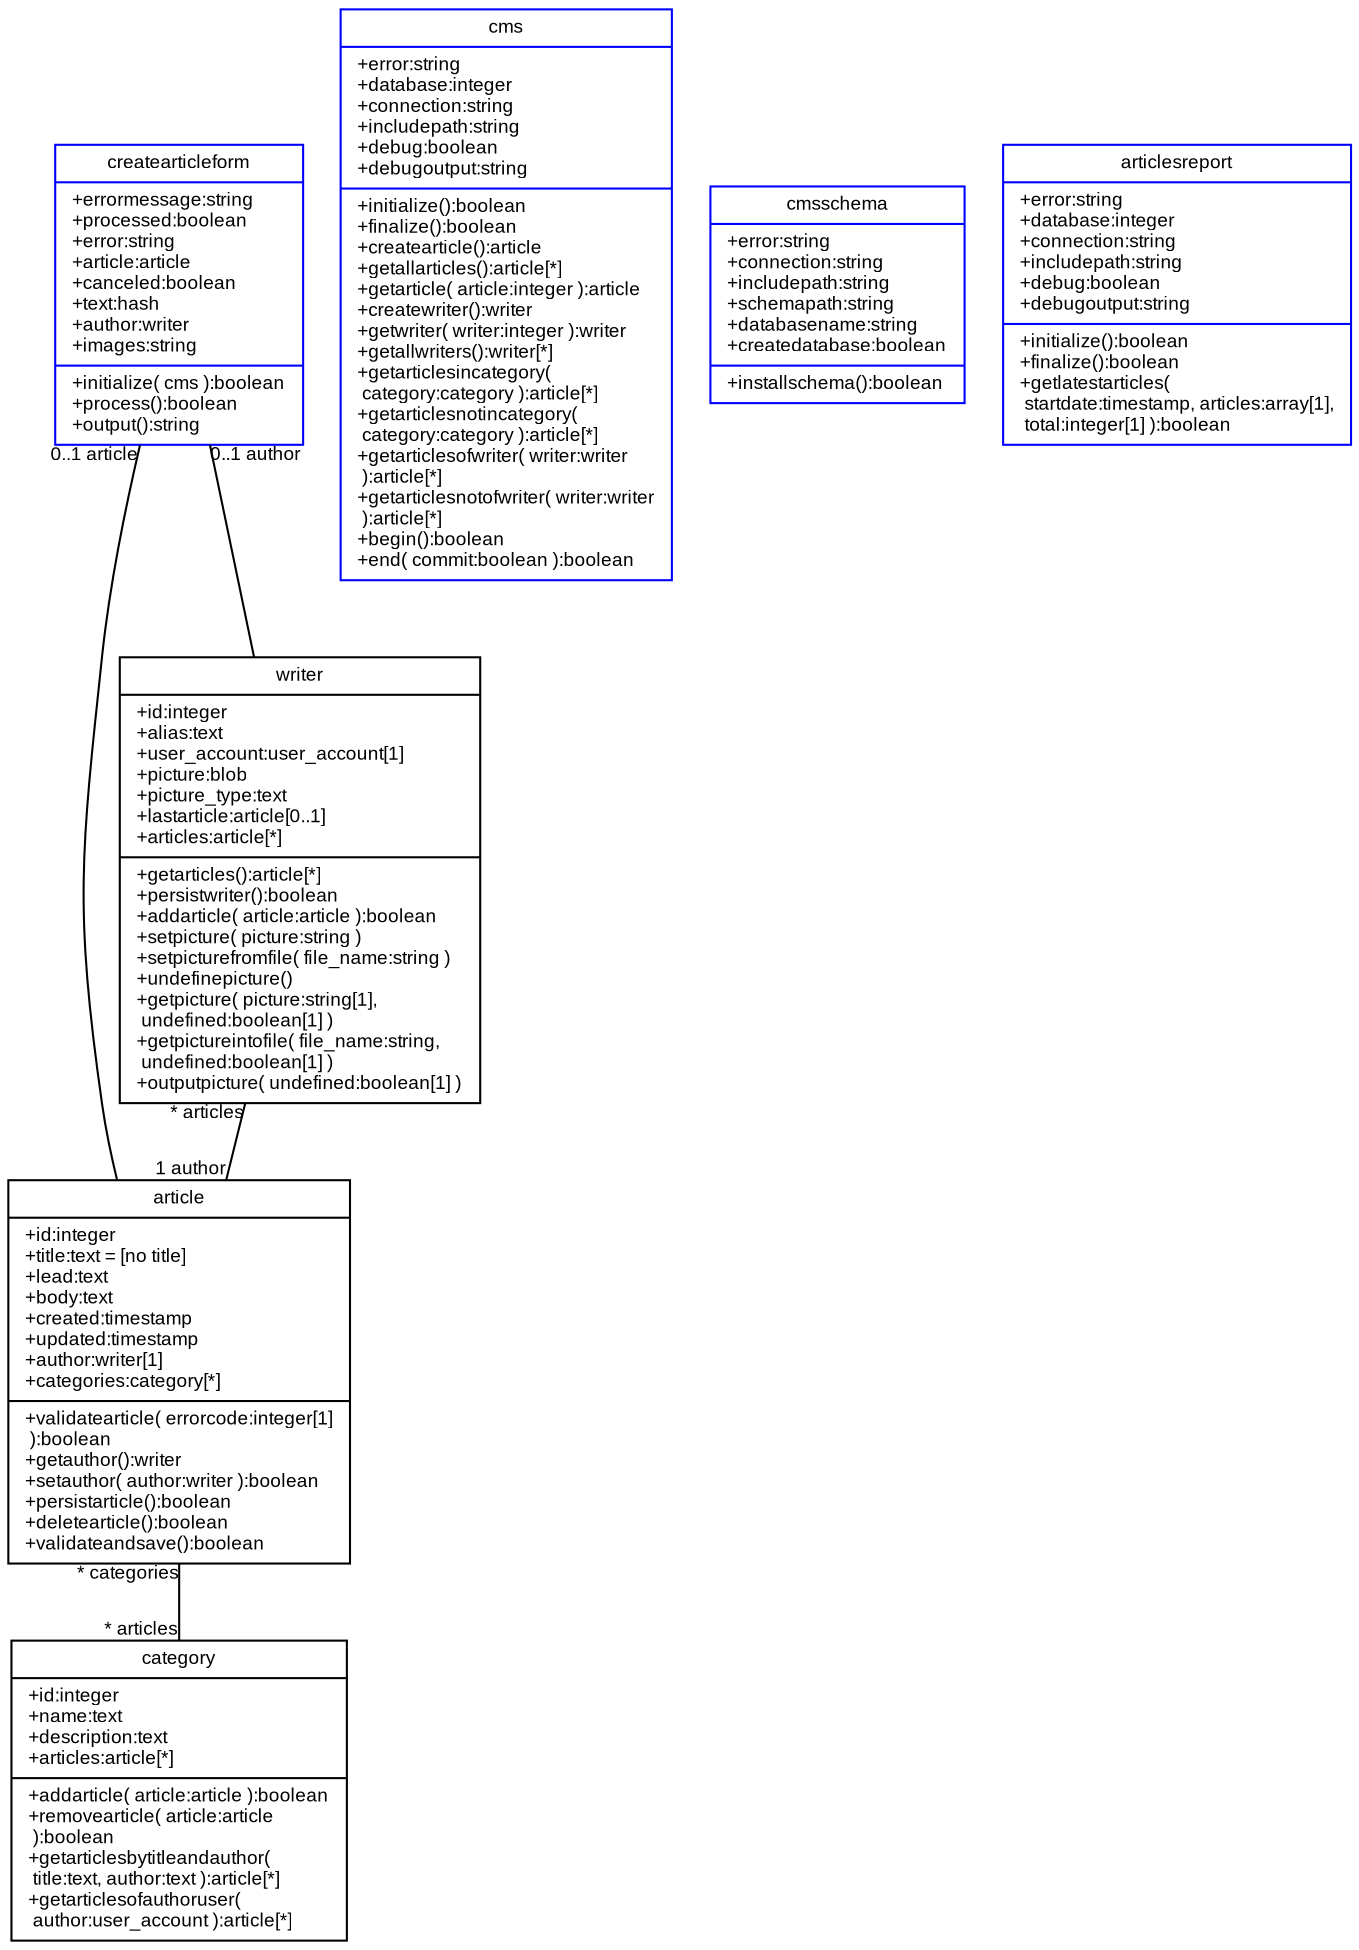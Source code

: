 digraph cms {
	node [shape=record,fontname="Arial",fontsize=9,fillcolor=white]
	edge [fontname="Helvetica",fontsize=9,labelfontname="Arial",labelfontsize=9]
	"article" [label="{\
article\
|\
+id:integer\l\
+title:text = [no title]\l\
+lead:text\l\
+body:text\l\
+created:timestamp\l\
+updated:timestamp\l\
+author:writer[1]\l\
+categories:category[*]\l\
|\
+validatearticle( errorcode:integer[1]\l ):boolean\l\
+getauthor():writer\l\
+setauthor( author:writer ):boolean\l\
+persistarticle():boolean\l\
+deletearticle():boolean\l\
+validateandsave():boolean\l\
}"]
	"article"->"category" [taillabel="* categories",headlabel="* articles",arrowhead=none];
	"writer" [label="{writer|+id:integer\l+alias:text\l+user_account:user_account[1]\l+picture:blob\l+picture_type:text\l+lastarticle:article[0..1]\l+articles:article[*]\l|+getarticles():article[*]\l+persistwriter():boolean\l+addarticle( article:article ):boolean\l+setpicture( picture:string )\l+setpicturefromfile( file_name:string )\l+undefinepicture()\l+getpicture( picture:string[1],\l undefined:boolean[1] )\l+getpictureintofile( file_name:string,\l undefined:boolean[1] )\l+outputpicture( undefined:boolean[1] )\l}"]
	"writer"->"article" [taillabel="* articles",headlabel="1 author",arrowhead=none];
	"category" [label="{category|+id:integer\l+name:text\l+description:text\l+articles:article[*]\l|+addarticle( article:article ):boolean\l+removearticle( article:article\l ):boolean\l+getarticlesbytitleandauthor(\l title:text, author:text ):article[*]\l+getarticlesofauthoruser(\l author:user_account ):article[*]\l}"]
	cms [label="{cms|+error:string\l+database:integer\l+connection:string\l+includepath:string\l+debug:boolean\l+debugoutput:string\l|+initialize():boolean\l+finalize():boolean\l+createarticle():article\l+getallarticles():article[*]\l+getarticle( article:integer ):article\l+createwriter():writer\l+getwriter( writer:integer ):writer\l+getallwriters():writer[*]\l+getarticlesincategory(\l category:category ):article[*]\l+getarticlesnotincategory(\l category:category ):article[*]\l+getarticlesofwriter( writer:writer\l ):article[*]\l+getarticlesnotofwriter( writer:writer\l ):article[*]\l+begin():boolean\l+end( commit:boolean ):boolean\l}",color=blue]
	cmsschema [label="{cmsschema|+error:string\l+connection:string\l+includepath:string\l+schemapath:string\l+databasename:string\l+createdatabase:boolean\l|+installschema():boolean\l}",color=blue]
	"createarticleform" [label="{createarticleform|+errormessage:string\l+processed:boolean\l+error:string\l+article:article\l+canceled:boolean\l+text:hash\l+author:writer\l+images:string\l|+initialize( cms ):boolean\l+process():boolean\l+output():string\l}",color=blue]
	"createarticleform"->"article" [taillabel="0..1 article",headlabel="",arrowhead=none]
	"createarticleform"->"writer" [taillabel="0..1 author",headlabel="",arrowhead=none]
	"articlesreport" [label="{articlesreport|+error:string\l+database:integer\l+connection:string\l+includepath:string\l+debug:boolean\l+debugoutput:string\l|+initialize():boolean\l+finalize():boolean\l+getlatestarticles(\l startdate:timestamp, articles:array[1],\l total:integer[1] ):boolean\l}",color=blue]
// source http://www.meta-language.net/metastorage.html
}

